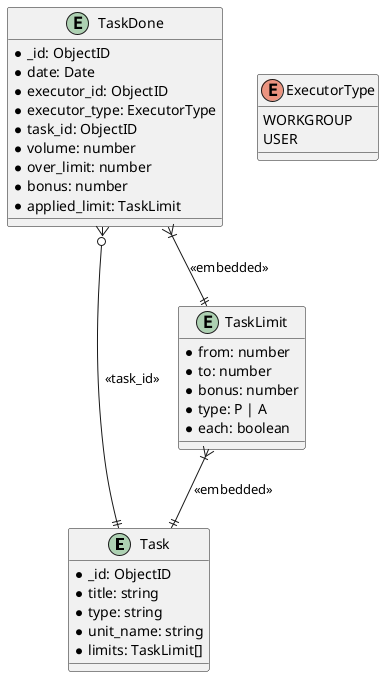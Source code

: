 @startuml

'skinparam linetype ortho
'hide circle

entity Task {
    * _id: ObjectID
    * title: string
    * type: string
    * unit_name: string
    * limits: TaskLimit[]
}

entity TaskLimit {
    * from: number
    * to: number
    * bonus: number
    * type: P | A
    * each: boolean
}

TaskLimit }|--|| Task : <<embedded>>

entity TaskDone {
    * _id: ObjectID
    * date: Date
    * executor_id: ObjectID
    * executor_type: ExecutorType
    * task_id: ObjectID
    * volume: number
    * over_limit: number
    * bonus: number
    * applied_limit: TaskLimit
}

TaskDone }|--|| TaskLimit : <<embedded>>

TaskDone }o--|| Task : <<task_id>>

enum ExecutorType {
    WORKGROUP
    USER
}

@enduml